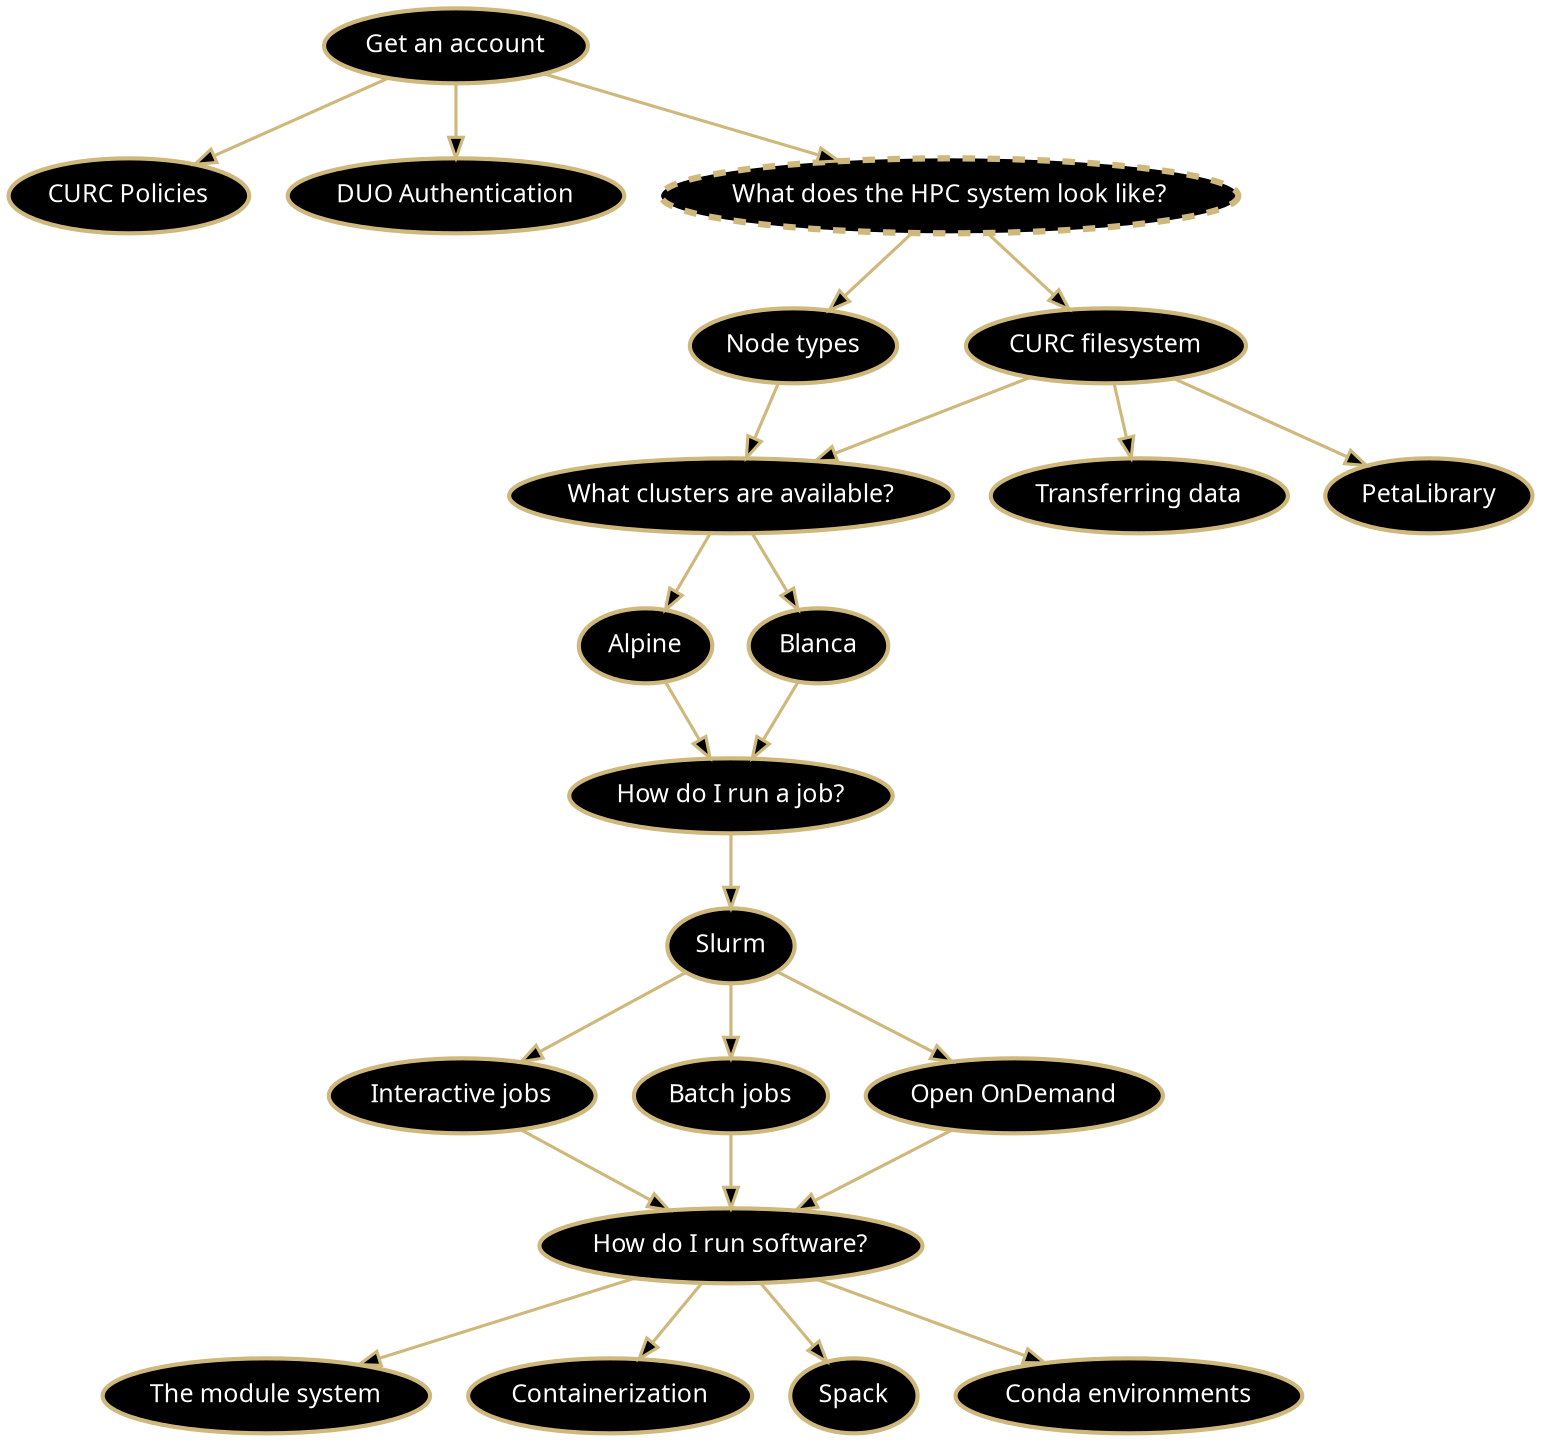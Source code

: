 digraph "" {
         bgcolor="transparent";
         ranksep="0.5 equally";
         graph [class="gs-hpc-flowchart"];
         node [fontname="Verdana", fontsize="12", color="#CFB87C", style="filled", fillcolor="black", penwidth="2", fontcolor="white"];
         edge [color="#CFB87C", fillcolor="black", penwidth="1.5"];

         logging_in [label="Get an account", href="./access/logging-in.html", target="_blank"];
         policies [label="CURC Policies", href="./additional-resources/policies.html", target="_blank"];
         duo [label="DUO Authentication", href="./access/duo-2-factor-authentication.html", target="_blank"];
         compute_env [label="What does the HPC system look like?", style="filled,dashed", penwidth="3", tooltip="What does the HPC system look like?"];
         running_jobs [label="How do I run a job?"];
         clusters [label="What clusters are available?"];
         node_type [label="Node types", href="./compute/node-types.html", target="_blank"];
         filesystem [label="CURC filesystem", href="./compute/filesystems.html", target="_blank"];
         data_transfer [label="Transferring data", href="./compute/data-transfer.html", target="_blank"];
         petalibrary [label="PetaLibrary", href="./storage/petalibrary/index.html", target="_blank"];
         alpine [label="Alpine", href="./clusters/alpine/index.html", target="_blank"];
         blanca [label="Blanca", href="./clusters/blanca/blanca.html", target="_blank"];
         slurm [label="Slurm", href="./running-jobs/job-resources.html", target="_blank"];
         interactive [label="Interactive jobs", href="./running-jobs/interactive-jobs.html", target="_blank"];
         batch [label="Batch jobs", href="./running-jobs/batch-jobs.html", target="_blank"];
         ood [label="Open OnDemand", href="./open_ondemand/index.html", target="_blank"];
         using_software [label="How do I run software?"];
         modules [label="The module system", href="./compute/modules.html", target="_blank"];
         container [label="Containerization", href="./software/containerization.html", target="_blank"];
         spack [label="Spack", href="./software/spack.html", target="_blank"];
         conda [label="Conda environments", href="./software/python.html", target="_blank"];

         logging_in -> policies;
         logging_in -> duo;
         logging_in -> compute_env;
         compute_env -> node_type;
         compute_env -> filesystem;
         filesystem -> data_transfer;
         filesystem -> petalibrary;
         filesystem -> clusters;
         node_type -> clusters;
         clusters -> alpine;
         clusters -> blanca;
         alpine -> running_jobs;
         blanca -> running_jobs;
         running_jobs -> slurm;
         slurm -> interactive;
         slurm -> batch;
         slurm -> ood;
         interactive -> using_software;
         batch -> using_software;
         ood -> using_software;
         using_software -> modules;
         using_software -> container;
         using_software -> spack;
         using_software -> conda;
     }
